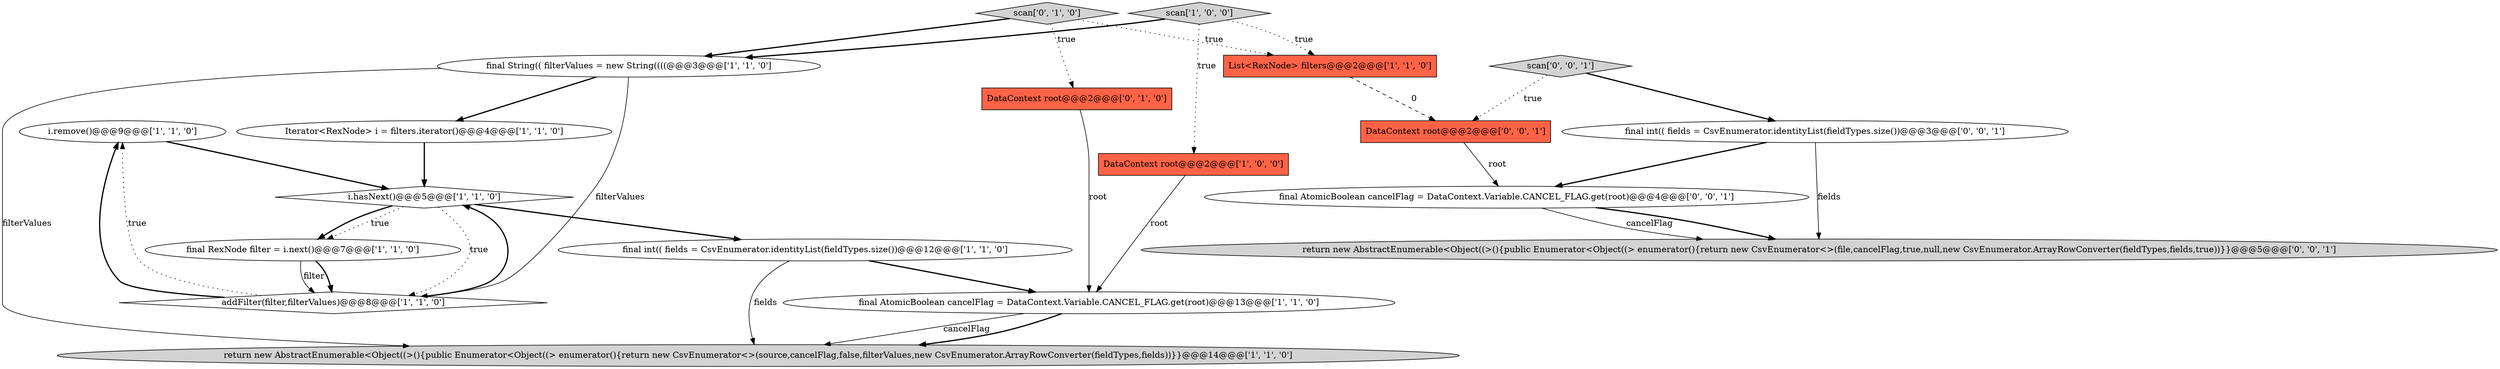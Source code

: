 digraph {
6 [style = filled, label = "i.remove()@@@9@@@['1', '1', '0']", fillcolor = white, shape = ellipse image = "AAA0AAABBB1BBB"];
12 [style = filled, label = "DataContext root@@@2@@@['0', '1', '0']", fillcolor = tomato, shape = box image = "AAA0AAABBB2BBB"];
16 [style = filled, label = "return new AbstractEnumerable<Object((>(){public Enumerator<Object((> enumerator(){return new CsvEnumerator<>(file,cancelFlag,true,null,new CsvEnumerator.ArrayRowConverter(fieldTypes,fields,true))}}@@@5@@@['0', '0', '1']", fillcolor = lightgray, shape = ellipse image = "AAA0AAABBB3BBB"];
0 [style = filled, label = "addFilter(filter,filterValues)@@@8@@@['1', '1', '0']", fillcolor = white, shape = diamond image = "AAA0AAABBB1BBB"];
18 [style = filled, label = "scan['0', '0', '1']", fillcolor = lightgray, shape = diamond image = "AAA0AAABBB3BBB"];
10 [style = filled, label = "List<RexNode> filters@@@2@@@['1', '1', '0']", fillcolor = tomato, shape = box image = "AAA0AAABBB1BBB"];
9 [style = filled, label = "Iterator<RexNode> i = filters.iterator()@@@4@@@['1', '1', '0']", fillcolor = white, shape = ellipse image = "AAA0AAABBB1BBB"];
15 [style = filled, label = "final int(( fields = CsvEnumerator.identityList(fieldTypes.size())@@@3@@@['0', '0', '1']", fillcolor = white, shape = ellipse image = "AAA0AAABBB3BBB"];
1 [style = filled, label = "i.hasNext()@@@5@@@['1', '1', '0']", fillcolor = white, shape = diamond image = "AAA0AAABBB1BBB"];
11 [style = filled, label = "final RexNode filter = i.next()@@@7@@@['1', '1', '0']", fillcolor = white, shape = ellipse image = "AAA0AAABBB1BBB"];
8 [style = filled, label = "final int(( fields = CsvEnumerator.identityList(fieldTypes.size())@@@12@@@['1', '1', '0']", fillcolor = white, shape = ellipse image = "AAA0AAABBB1BBB"];
14 [style = filled, label = "final AtomicBoolean cancelFlag = DataContext.Variable.CANCEL_FLAG.get(root)@@@4@@@['0', '0', '1']", fillcolor = white, shape = ellipse image = "AAA0AAABBB3BBB"];
13 [style = filled, label = "scan['0', '1', '0']", fillcolor = lightgray, shape = diamond image = "AAA0AAABBB2BBB"];
2 [style = filled, label = "final String(( filterValues = new String((((@@@3@@@['1', '1', '0']", fillcolor = white, shape = ellipse image = "AAA0AAABBB1BBB"];
7 [style = filled, label = "return new AbstractEnumerable<Object((>(){public Enumerator<Object((> enumerator(){return new CsvEnumerator<>(source,cancelFlag,false,filterValues,new CsvEnumerator.ArrayRowConverter(fieldTypes,fields))}}@@@14@@@['1', '1', '0']", fillcolor = lightgray, shape = ellipse image = "AAA0AAABBB1BBB"];
5 [style = filled, label = "final AtomicBoolean cancelFlag = DataContext.Variable.CANCEL_FLAG.get(root)@@@13@@@['1', '1', '0']", fillcolor = white, shape = ellipse image = "AAA0AAABBB1BBB"];
17 [style = filled, label = "DataContext root@@@2@@@['0', '0', '1']", fillcolor = tomato, shape = box image = "AAA0AAABBB3BBB"];
4 [style = filled, label = "scan['1', '0', '0']", fillcolor = lightgray, shape = diamond image = "AAA0AAABBB1BBB"];
3 [style = filled, label = "DataContext root@@@2@@@['1', '0', '0']", fillcolor = tomato, shape = box image = "AAA0AAABBB1BBB"];
14->16 [style = bold, label=""];
1->8 [style = bold, label=""];
15->14 [style = bold, label=""];
13->12 [style = dotted, label="true"];
0->6 [style = bold, label=""];
4->10 [style = dotted, label="true"];
8->7 [style = solid, label="fields"];
11->0 [style = solid, label="filter"];
3->5 [style = solid, label="root"];
1->11 [style = dotted, label="true"];
12->5 [style = solid, label="root"];
18->15 [style = bold, label=""];
14->16 [style = solid, label="cancelFlag"];
17->14 [style = solid, label="root"];
5->7 [style = solid, label="cancelFlag"];
4->2 [style = bold, label=""];
2->9 [style = bold, label=""];
15->16 [style = solid, label="fields"];
0->6 [style = dotted, label="true"];
13->10 [style = dotted, label="true"];
1->11 [style = bold, label=""];
6->1 [style = bold, label=""];
11->0 [style = bold, label=""];
4->3 [style = dotted, label="true"];
8->5 [style = bold, label=""];
2->7 [style = solid, label="filterValues"];
0->1 [style = bold, label=""];
10->17 [style = dashed, label="0"];
5->7 [style = bold, label=""];
1->0 [style = dotted, label="true"];
18->17 [style = dotted, label="true"];
9->1 [style = bold, label=""];
2->0 [style = solid, label="filterValues"];
13->2 [style = bold, label=""];
}
